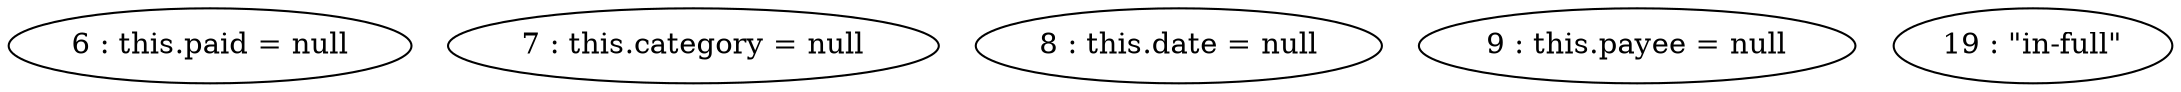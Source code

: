 digraph G {
"6 : this.paid = null"
"7 : this.category = null"
"8 : this.date = null"
"9 : this.payee = null"
"19 : \"in-full\""
}